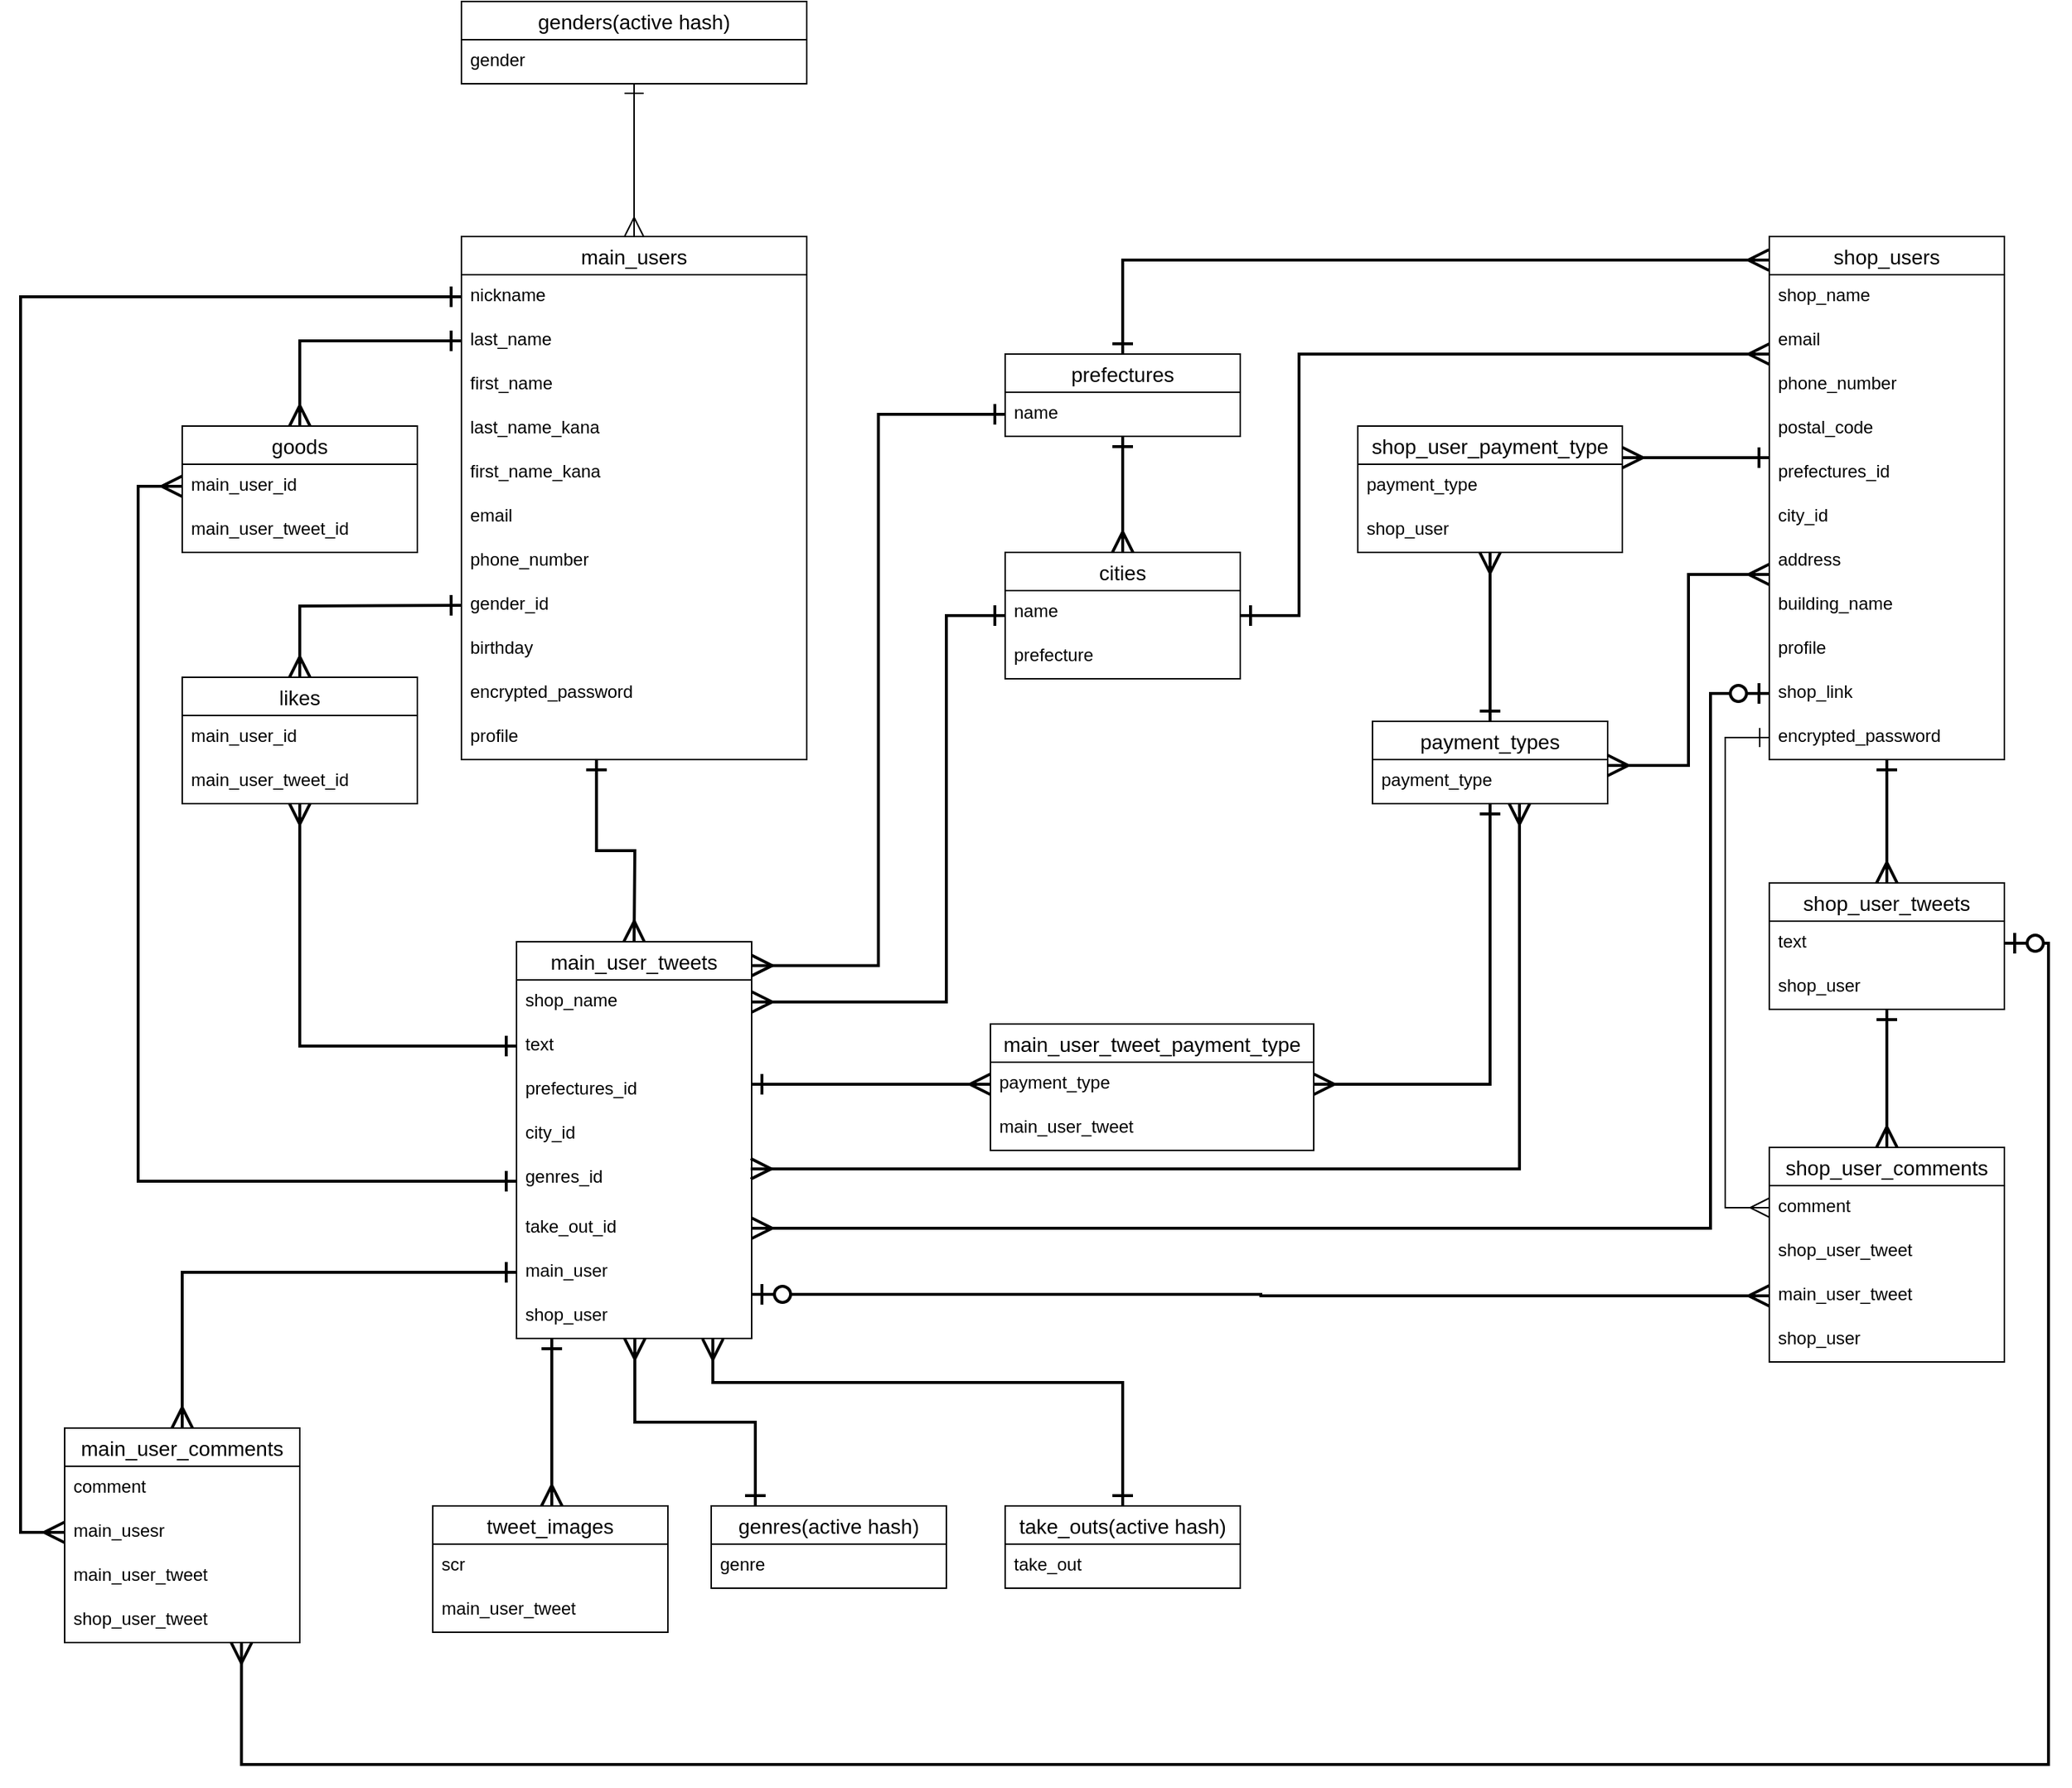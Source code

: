 <mxfile version="14.2.4" type="embed">
    <diagram id="2MAArwAt-Ouks3slOvw6" name="ページ1">
        <mxGraphModel dx="1315" dy="1642" grid="1" gridSize="10" guides="1" tooltips="1" connect="1" arrows="1" fold="1" page="1" pageScale="1" pageWidth="850" pageHeight="1100" math="0" shadow="0">
            <root>
                <mxCell id="0"/>
                <mxCell id="1" parent="0"/>
                <mxCell id="107" style="edgeStyle=orthogonalEdgeStyle;rounded=0;orthogonalLoop=1;jettySize=auto;html=1;entryX=0.5;entryY=0;entryDx=0;entryDy=0;startArrow=ERone;startFill=0;startSize=11;endArrow=ERmany;endFill=0;endSize=11;strokeWidth=2;" parent="1" source="2" target="26" edge="1">
                    <mxGeometry relative="1" as="geometry"/>
                </mxCell>
                <mxCell id="127" style="edgeStyle=orthogonalEdgeStyle;rounded=0;orthogonalLoop=1;jettySize=auto;html=1;entryX=-0.002;entryY=0.045;entryDx=0;entryDy=0;entryPerimeter=0;startArrow=ERone;startFill=0;startSize=11;endArrow=ERmany;endFill=0;endSize=11;strokeWidth=2;" parent="1" source="2" target="54" edge="1">
                    <mxGeometry relative="1" as="geometry">
                        <Array as="points">
                            <mxPoint y="-384"/>
                        </Array>
                    </mxGeometry>
                </mxCell>
                <mxCell id="2" value="prefectures" style="swimlane;fontStyle=0;childLayout=stackLayout;horizontal=1;startSize=26;horizontalStack=0;resizeParent=1;resizeParentMax=0;resizeLast=0;collapsible=1;marginBottom=0;align=center;fontSize=14;" parent="1" vertex="1">
                    <mxGeometry x="-80" y="-320" width="160" height="56" as="geometry">
                        <mxRectangle x="140" y="70" width="100" height="26" as="alternateBounds"/>
                    </mxGeometry>
                </mxCell>
                <mxCell id="3" value="name" style="text;strokeColor=none;fillColor=none;spacingLeft=4;spacingRight=4;overflow=hidden;rotatable=0;points=[[0,0.5],[1,0.5]];portConstraint=eastwest;fontSize=12;" parent="2" vertex="1">
                    <mxGeometry y="26" width="160" height="30" as="geometry"/>
                </mxCell>
                <mxCell id="96" style="edgeStyle=orthogonalEdgeStyle;rounded=0;orthogonalLoop=1;jettySize=auto;html=1;entryX=0.5;entryY=0;entryDx=0;entryDy=0;startArrow=ERone;startFill=0;startSize=11;endArrow=ERmany;endFill=0;endSize=11;strokeWidth=2;exitX=0.391;exitY=1;exitDx=0;exitDy=0;exitPerimeter=0;" parent="1" edge="1" source="58">
                    <mxGeometry relative="1" as="geometry">
                        <mxPoint x="-332.5" y="-14.0" as="sourcePoint"/>
                        <mxPoint x="-332.5" y="80" as="targetPoint"/>
                    </mxGeometry>
                </mxCell>
                <mxCell id="6" value="main_users" style="swimlane;fontStyle=0;childLayout=stackLayout;horizontal=1;startSize=26;horizontalStack=0;resizeParent=1;resizeParentMax=0;resizeLast=0;collapsible=1;marginBottom=0;align=center;fontSize=14;" parent="1" vertex="1">
                    <mxGeometry x="-450" y="-400" width="235" height="356" as="geometry">
                        <mxRectangle x="50" y="30" width="100" height="26" as="alternateBounds"/>
                    </mxGeometry>
                </mxCell>
                <mxCell id="7" value="nickname" style="text;strokeColor=none;fillColor=none;spacingLeft=4;spacingRight=4;overflow=hidden;rotatable=0;points=[[0,0.5],[1,0.5]];portConstraint=eastwest;fontSize=12;" parent="6" vertex="1">
                    <mxGeometry y="26" width="235" height="30" as="geometry"/>
                </mxCell>
                <mxCell id="8" value="last_name" style="text;strokeColor=none;fillColor=none;spacingLeft=4;spacingRight=4;overflow=hidden;rotatable=0;points=[[0,0.5],[1,0.5]];portConstraint=eastwest;fontSize=12;" parent="6" vertex="1">
                    <mxGeometry y="56" width="235" height="30" as="geometry"/>
                </mxCell>
                <mxCell id="9" value="first_name" style="text;strokeColor=none;fillColor=none;spacingLeft=4;spacingRight=4;overflow=hidden;rotatable=0;points=[[0,0.5],[1,0.5]];portConstraint=eastwest;fontSize=12;" parent="6" vertex="1">
                    <mxGeometry y="86" width="235" height="30" as="geometry"/>
                </mxCell>
                <mxCell id="59" value="last_name_kana" style="text;strokeColor=none;fillColor=none;spacingLeft=4;spacingRight=4;overflow=hidden;rotatable=0;points=[[0,0.5],[1,0.5]];portConstraint=eastwest;fontSize=12;" parent="6" vertex="1">
                    <mxGeometry y="116" width="235" height="30" as="geometry"/>
                </mxCell>
                <mxCell id="62" value="first_name_kana" style="text;strokeColor=none;fillColor=none;spacingLeft=4;spacingRight=4;overflow=hidden;rotatable=0;points=[[0,0.5],[1,0.5]];portConstraint=eastwest;fontSize=12;" parent="6" vertex="1">
                    <mxGeometry y="146" width="235" height="30" as="geometry"/>
                </mxCell>
                <mxCell id="65" value="email" style="text;strokeColor=none;fillColor=none;spacingLeft=4;spacingRight=4;overflow=hidden;rotatable=0;points=[[0,0.5],[1,0.5]];portConstraint=eastwest;fontSize=12;" parent="6" vertex="1">
                    <mxGeometry y="176" width="235" height="30" as="geometry"/>
                </mxCell>
                <mxCell id="93" value="phone_number" style="text;strokeColor=none;fillColor=none;spacingLeft=4;spacingRight=4;overflow=hidden;rotatable=0;points=[[0,0.5],[1,0.5]];portConstraint=eastwest;fontSize=12;" parent="6" vertex="1">
                    <mxGeometry y="206" width="235" height="30" as="geometry"/>
                </mxCell>
                <mxCell id="63" value="gender_id" style="text;strokeColor=none;fillColor=none;spacingLeft=4;spacingRight=4;overflow=hidden;rotatable=0;points=[[0,0.5],[1,0.5]];portConstraint=eastwest;fontSize=12;" parent="6" vertex="1">
                    <mxGeometry y="236" width="235" height="30" as="geometry"/>
                </mxCell>
                <mxCell id="61" value="birthday" style="text;strokeColor=none;fillColor=none;spacingLeft=4;spacingRight=4;overflow=hidden;rotatable=0;points=[[0,0.5],[1,0.5]];portConstraint=eastwest;fontSize=12;" parent="6" vertex="1">
                    <mxGeometry y="266" width="235" height="30" as="geometry"/>
                </mxCell>
                <mxCell id="60" value="encrypted_password" style="text;strokeColor=none;fillColor=none;spacingLeft=4;spacingRight=4;overflow=hidden;rotatable=0;points=[[0,0.5],[1,0.5]];portConstraint=eastwest;fontSize=12;" parent="6" vertex="1">
                    <mxGeometry y="296" width="235" height="30" as="geometry"/>
                </mxCell>
                <mxCell id="58" value="profile" style="text;strokeColor=none;fillColor=none;spacingLeft=4;spacingRight=4;overflow=hidden;rotatable=0;points=[[0,0.5],[1,0.5]];portConstraint=eastwest;fontSize=12;" parent="6" vertex="1">
                    <mxGeometry y="326" width="235" height="30" as="geometry"/>
                </mxCell>
                <mxCell id="10" value="main_user_tweet_payment_type" style="swimlane;fontStyle=0;childLayout=stackLayout;horizontal=1;startSize=26;horizontalStack=0;resizeParent=1;resizeParentMax=0;resizeLast=0;collapsible=1;marginBottom=0;align=center;fontSize=14;" parent="1" vertex="1">
                    <mxGeometry x="-90" y="136" width="220" height="86" as="geometry"/>
                </mxCell>
                <mxCell id="11" value="payment_type" style="text;strokeColor=none;fillColor=none;spacingLeft=4;spacingRight=4;overflow=hidden;rotatable=0;points=[[0,0.5],[1,0.5]];portConstraint=eastwest;fontSize=12;" parent="10" vertex="1">
                    <mxGeometry y="26" width="220" height="30" as="geometry"/>
                </mxCell>
                <mxCell id="12" value="main_user_tweet" style="text;strokeColor=none;fillColor=none;spacingLeft=4;spacingRight=4;overflow=hidden;rotatable=0;points=[[0,0.5],[1,0.5]];portConstraint=eastwest;fontSize=12;" parent="10" vertex="1">
                    <mxGeometry y="56" width="220" height="30" as="geometry"/>
                </mxCell>
                <mxCell id="115" style="edgeStyle=orthogonalEdgeStyle;rounded=0;orthogonalLoop=1;jettySize=auto;html=1;entryX=1;entryY=0.5;entryDx=0;entryDy=0;startArrow=ERone;startFill=0;startSize=11;endArrow=ERmany;endFill=0;endSize=11;strokeWidth=2;" parent="1" source="14" target="11" edge="1">
                    <mxGeometry relative="1" as="geometry"/>
                </mxCell>
                <mxCell id="119" style="edgeStyle=orthogonalEdgeStyle;rounded=0;orthogonalLoop=1;jettySize=auto;html=1;startArrow=ERone;startFill=0;startSize=11;endArrow=ERmany;endFill=0;endSize=11;strokeWidth=2;" parent="1" source="14" target="42" edge="1">
                    <mxGeometry relative="1" as="geometry"/>
                </mxCell>
                <mxCell id="128" style="edgeStyle=orthogonalEdgeStyle;rounded=0;orthogonalLoop=1;jettySize=auto;html=1;entryX=0.996;entryY=0.252;entryDx=0;entryDy=0;entryPerimeter=0;startArrow=ERmany;startFill=0;startSize=11;endArrow=ERmany;endFill=0;endSize=11;strokeWidth=2;" parent="1" source="14" target="75" edge="1">
                    <mxGeometry relative="1" as="geometry">
                        <Array as="points">
                            <mxPoint x="270" y="235"/>
                        </Array>
                    </mxGeometry>
                </mxCell>
                <mxCell id="14" value="payment_types" style="swimlane;fontStyle=0;childLayout=stackLayout;horizontal=1;startSize=26;horizontalStack=0;resizeParent=1;resizeParentMax=0;resizeLast=0;collapsible=1;marginBottom=0;align=center;fontSize=14;" parent="1" vertex="1">
                    <mxGeometry x="170" y="-70" width="160" height="56" as="geometry"/>
                </mxCell>
                <mxCell id="15" value="payment_type" style="text;strokeColor=none;fillColor=none;spacingLeft=4;spacingRight=4;overflow=hidden;rotatable=0;points=[[0,0.5],[1,0.5]];portConstraint=eastwest;fontSize=12;" parent="14" vertex="1">
                    <mxGeometry y="26" width="160" height="30" as="geometry"/>
                </mxCell>
                <mxCell id="103" style="edgeStyle=orthogonalEdgeStyle;rounded=0;orthogonalLoop=1;jettySize=auto;html=1;entryX=0.5;entryY=0;entryDx=0;entryDy=0;startArrow=ERone;startFill=0;startSize=11;endArrow=ERmany;endFill=0;endSize=11;strokeWidth=2;" parent="1" edge="1">
                    <mxGeometry relative="1" as="geometry">
                        <mxPoint x="-388.5" y="350" as="sourcePoint"/>
                        <mxPoint x="-388.5" y="464" as="targetPoint"/>
                    </mxGeometry>
                </mxCell>
                <mxCell id="114" style="edgeStyle=orthogonalEdgeStyle;rounded=0;orthogonalLoop=1;jettySize=auto;html=1;entryX=0;entryY=0.5;entryDx=0;entryDy=0;startArrow=ERone;startFill=0;startSize=11;endArrow=ERmany;endFill=0;endSize=11;strokeWidth=2;" parent="1" source="18" target="11" edge="1">
                    <mxGeometry relative="1" as="geometry">
                        <Array as="points">
                            <mxPoint x="-220" y="177"/>
                            <mxPoint x="-220" y="177"/>
                        </Array>
                    </mxGeometry>
                </mxCell>
                <mxCell id="124" style="edgeStyle=orthogonalEdgeStyle;rounded=0;orthogonalLoop=1;jettySize=auto;html=1;entryX=0;entryY=0.5;entryDx=0;entryDy=0;startArrow=ERzeroToOne;startFill=1;startSize=11;endArrow=ERmany;endFill=0;endSize=11;strokeWidth=2;" parent="1" source="18" target="83" edge="1">
                    <mxGeometry relative="1" as="geometry">
                        <Array as="points">
                            <mxPoint x="94" y="320"/>
                        </Array>
                    </mxGeometry>
                </mxCell>
                <mxCell id="18" value="main_user_tweets" style="swimlane;fontStyle=0;childLayout=stackLayout;horizontal=1;startSize=26;horizontalStack=0;resizeParent=1;resizeParentMax=0;resizeLast=0;collapsible=1;marginBottom=0;align=center;fontSize=14;" parent="1" vertex="1">
                    <mxGeometry x="-412.5" y="80" width="160" height="270" as="geometry">
                        <mxRectangle x="40" y="130" width="150" height="26" as="alternateBounds"/>
                    </mxGeometry>
                </mxCell>
                <mxCell id="19" value="shop_name" style="text;strokeColor=none;fillColor=none;spacingLeft=4;spacingRight=4;overflow=hidden;rotatable=0;points=[[0,0.5],[1,0.5]];portConstraint=eastwest;fontSize=12;" parent="18" vertex="1">
                    <mxGeometry y="26" width="160" height="30" as="geometry"/>
                </mxCell>
                <mxCell id="20" value="text" style="text;strokeColor=none;fillColor=none;spacingLeft=4;spacingRight=4;overflow=hidden;rotatable=0;points=[[0,0.5],[1,0.5]];portConstraint=eastwest;fontSize=12;" parent="18" vertex="1">
                    <mxGeometry y="56" width="160" height="30" as="geometry"/>
                </mxCell>
                <mxCell id="74" value="prefectures_id" style="text;strokeColor=none;fillColor=none;spacingLeft=4;spacingRight=4;overflow=hidden;rotatable=0;points=[[0,0.5],[1,0.5]];portConstraint=eastwest;fontSize=12;" parent="18" vertex="1">
                    <mxGeometry y="86" width="160" height="30" as="geometry"/>
                </mxCell>
                <mxCell id="76" value="city_id" style="text;strokeColor=none;fillColor=none;spacingLeft=4;spacingRight=4;overflow=hidden;rotatable=0;points=[[0,0.5],[1,0.5]];portConstraint=eastwest;fontSize=12;" parent="18" vertex="1">
                    <mxGeometry y="116" width="160" height="30" as="geometry"/>
                </mxCell>
                <mxCell id="75" value="genres_id" style="text;strokeColor=none;fillColor=none;spacingLeft=4;spacingRight=4;overflow=hidden;rotatable=0;points=[[0,0.5],[1,0.5]];portConstraint=eastwest;fontSize=12;" parent="18" vertex="1">
                    <mxGeometry y="146" width="160" height="34" as="geometry"/>
                </mxCell>
                <mxCell id="79" value="take_out_id" style="text;strokeColor=none;fillColor=none;spacingLeft=4;spacingRight=4;overflow=hidden;rotatable=0;points=[[0,0.5],[1,0.5]];portConstraint=eastwest;fontSize=12;" parent="18" vertex="1">
                    <mxGeometry y="180" width="160" height="30" as="geometry"/>
                </mxCell>
                <mxCell id="78" value="main_user" style="text;strokeColor=none;fillColor=none;spacingLeft=4;spacingRight=4;overflow=hidden;rotatable=0;points=[[0,0.5],[1,0.5]];portConstraint=eastwest;fontSize=12;" parent="18" vertex="1">
                    <mxGeometry y="210" width="160" height="30" as="geometry"/>
                </mxCell>
                <mxCell id="77" value="shop_user" style="text;strokeColor=none;fillColor=none;spacingLeft=4;spacingRight=4;overflow=hidden;rotatable=0;points=[[0,0.5],[1,0.5]];portConstraint=eastwest;fontSize=12;" parent="18" vertex="1">
                    <mxGeometry y="240" width="160" height="30" as="geometry"/>
                </mxCell>
                <mxCell id="122" style="edgeStyle=orthogonalEdgeStyle;rounded=0;orthogonalLoop=1;jettySize=auto;html=1;entryX=0.5;entryY=0;entryDx=0;entryDy=0;startArrow=ERone;startFill=0;startSize=11;endArrow=ERmany;endFill=0;endSize=11;strokeWidth=2;" parent="1" source="22" target="34" edge="1">
                    <mxGeometry relative="1" as="geometry"/>
                </mxCell>
                <mxCell id="22" value="shop_user_tweets" style="swimlane;fontStyle=0;childLayout=stackLayout;horizontal=1;startSize=26;horizontalStack=0;resizeParent=1;resizeParentMax=0;resizeLast=0;collapsible=1;marginBottom=0;align=center;fontSize=14;" parent="1" vertex="1">
                    <mxGeometry x="440" y="40" width="160" height="86" as="geometry">
                        <mxRectangle x="-20" y="155" width="150" height="26" as="alternateBounds"/>
                    </mxGeometry>
                </mxCell>
                <mxCell id="23" value="text" style="text;strokeColor=none;fillColor=none;spacingLeft=4;spacingRight=4;overflow=hidden;rotatable=0;points=[[0,0.5],[1,0.5]];portConstraint=eastwest;fontSize=12;" parent="22" vertex="1">
                    <mxGeometry y="26" width="160" height="30" as="geometry"/>
                </mxCell>
                <mxCell id="24" value="shop_user" style="text;strokeColor=none;fillColor=none;spacingLeft=4;spacingRight=4;overflow=hidden;rotatable=0;points=[[0,0.5],[1,0.5]];portConstraint=eastwest;fontSize=12;" parent="22" vertex="1">
                    <mxGeometry y="56" width="160" height="30" as="geometry"/>
                </mxCell>
                <mxCell id="112" style="edgeStyle=orthogonalEdgeStyle;rounded=0;orthogonalLoop=1;jettySize=auto;html=1;entryX=1;entryY=0.5;entryDx=0;entryDy=0;startArrow=ERone;startFill=0;startSize=11;endArrow=ERmany;endFill=0;endSize=11;strokeWidth=2;" parent="1" source="26" target="19" edge="1">
                    <mxGeometry relative="1" as="geometry">
                        <Array as="points">
                            <mxPoint x="-120" y="-142"/>
                            <mxPoint x="-120" y="121"/>
                        </Array>
                    </mxGeometry>
                </mxCell>
                <mxCell id="126" style="edgeStyle=orthogonalEdgeStyle;rounded=0;orthogonalLoop=1;jettySize=auto;html=1;startArrow=ERone;startFill=0;startSize=11;endArrow=ERmany;endFill=0;endSize=11;strokeWidth=2;" parent="1" source="26" target="54" edge="1">
                    <mxGeometry relative="1" as="geometry">
                        <Array as="points">
                            <mxPoint x="120" y="-142"/>
                            <mxPoint x="120" y="-320"/>
                        </Array>
                    </mxGeometry>
                </mxCell>
                <mxCell id="26" value="cities" style="swimlane;fontStyle=0;childLayout=stackLayout;horizontal=1;startSize=26;horizontalStack=0;resizeParent=1;resizeParentMax=0;resizeLast=0;collapsible=1;marginBottom=0;align=center;fontSize=14;" parent="1" vertex="1">
                    <mxGeometry x="-80" y="-185" width="160" height="86" as="geometry">
                        <mxRectangle x="460" y="10" width="60" height="26" as="alternateBounds"/>
                    </mxGeometry>
                </mxCell>
                <mxCell id="27" value="name" style="text;strokeColor=none;fillColor=none;spacingLeft=4;spacingRight=4;overflow=hidden;rotatable=0;points=[[0,0.5],[1,0.5]];portConstraint=eastwest;fontSize=12;" parent="26" vertex="1">
                    <mxGeometry y="26" width="160" height="30" as="geometry"/>
                </mxCell>
                <mxCell id="28" value="prefecture" style="text;strokeColor=none;fillColor=none;spacingLeft=4;spacingRight=4;overflow=hidden;rotatable=0;points=[[0,0.5],[1,0.5]];portConstraint=eastwest;fontSize=12;" parent="26" vertex="1">
                    <mxGeometry y="56" width="160" height="30" as="geometry"/>
                </mxCell>
                <mxCell id="30" value="likes" style="swimlane;fontStyle=0;childLayout=stackLayout;horizontal=1;startSize=26;horizontalStack=0;resizeParent=1;resizeParentMax=0;resizeLast=0;collapsible=1;marginBottom=0;align=center;fontSize=14;" parent="1" vertex="1">
                    <mxGeometry x="-640" y="-100" width="160" height="86" as="geometry"/>
                </mxCell>
                <mxCell id="31" value="main_user_id" style="text;strokeColor=none;fillColor=none;spacingLeft=4;spacingRight=4;overflow=hidden;rotatable=0;points=[[0,0.5],[1,0.5]];portConstraint=eastwest;fontSize=12;" parent="30" vertex="1">
                    <mxGeometry y="26" width="160" height="30" as="geometry"/>
                </mxCell>
                <mxCell id="32" value="main_user_tweet_id" style="text;strokeColor=none;fillColor=none;spacingLeft=4;spacingRight=4;overflow=hidden;rotatable=0;points=[[0,0.5],[1,0.5]];portConstraint=eastwest;fontSize=12;" parent="30" vertex="1">
                    <mxGeometry y="56" width="160" height="30" as="geometry"/>
                </mxCell>
                <mxCell id="34" value="shop_user_comments" style="swimlane;fontStyle=0;childLayout=stackLayout;horizontal=1;startSize=26;horizontalStack=0;resizeParent=1;resizeParentMax=0;resizeLast=0;collapsible=1;marginBottom=0;align=center;fontSize=14;" parent="1" vertex="1">
                    <mxGeometry x="440" y="220" width="160" height="146" as="geometry"/>
                </mxCell>
                <mxCell id="36" value="comment" style="text;strokeColor=none;fillColor=none;spacingLeft=4;spacingRight=4;overflow=hidden;rotatable=0;points=[[0,0.5],[1,0.5]];portConstraint=eastwest;fontSize=12;" parent="34" vertex="1">
                    <mxGeometry y="26" width="160" height="30" as="geometry"/>
                </mxCell>
                <mxCell id="84" value="shop_user_tweet" style="text;strokeColor=none;fillColor=none;spacingLeft=4;spacingRight=4;overflow=hidden;rotatable=0;points=[[0,0.5],[1,0.5]];portConstraint=eastwest;fontSize=12;" parent="34" vertex="1">
                    <mxGeometry y="56" width="160" height="30" as="geometry"/>
                </mxCell>
                <mxCell id="83" value="main_user_tweet" style="text;strokeColor=none;fillColor=none;spacingLeft=4;spacingRight=4;overflow=hidden;rotatable=0;points=[[0,0.5],[1,0.5]];portConstraint=eastwest;fontSize=12;" parent="34" vertex="1">
                    <mxGeometry y="86" width="160" height="30" as="geometry"/>
                </mxCell>
                <mxCell id="35" value="shop_user" style="text;strokeColor=none;fillColor=none;spacingLeft=4;spacingRight=4;overflow=hidden;rotatable=0;points=[[0,0.5],[1,0.5]];portConstraint=eastwest;fontSize=12;" parent="34" vertex="1">
                    <mxGeometry y="116" width="160" height="30" as="geometry"/>
                </mxCell>
                <mxCell id="38" value="tweet_images" style="swimlane;fontStyle=0;childLayout=stackLayout;horizontal=1;startSize=26;horizontalStack=0;resizeParent=1;resizeParentMax=0;resizeLast=0;collapsible=1;marginBottom=0;align=center;fontSize=14;" parent="1" vertex="1">
                    <mxGeometry x="-469.5" y="464" width="160" height="86" as="geometry"/>
                </mxCell>
                <mxCell id="39" value="scr" style="text;strokeColor=none;fillColor=none;spacingLeft=4;spacingRight=4;overflow=hidden;rotatable=0;points=[[0,0.5],[1,0.5]];portConstraint=eastwest;fontSize=12;" parent="38" vertex="1">
                    <mxGeometry y="26" width="160" height="30" as="geometry"/>
                </mxCell>
                <mxCell id="40" value="main_user_tweet" style="text;strokeColor=none;fillColor=none;spacingLeft=4;spacingRight=4;overflow=hidden;rotatable=0;points=[[0,0.5],[1,0.5]];portConstraint=eastwest;fontSize=12;" parent="38" vertex="1">
                    <mxGeometry y="56" width="160" height="30" as="geometry"/>
                </mxCell>
                <mxCell id="42" value="shop_user_payment_type" style="swimlane;fontStyle=0;childLayout=stackLayout;horizontal=1;startSize=26;horizontalStack=0;resizeParent=1;resizeParentMax=0;resizeLast=0;collapsible=1;marginBottom=0;align=center;fontSize=14;" parent="1" vertex="1">
                    <mxGeometry x="160" y="-271" width="180" height="86" as="geometry"/>
                </mxCell>
                <mxCell id="43" value="payment_type" style="text;strokeColor=none;fillColor=none;spacingLeft=4;spacingRight=4;overflow=hidden;rotatable=0;points=[[0,0.5],[1,0.5]];portConstraint=eastwest;fontSize=12;" parent="42" vertex="1">
                    <mxGeometry y="26" width="180" height="30" as="geometry"/>
                </mxCell>
                <mxCell id="44" value="shop_user" style="text;strokeColor=none;fillColor=none;spacingLeft=4;spacingRight=4;overflow=hidden;rotatable=0;points=[[0,0.5],[1,0.5]];portConstraint=eastwest;fontSize=12;" parent="42" vertex="1">
                    <mxGeometry y="56" width="180" height="30" as="geometry"/>
                </mxCell>
                <mxCell id="50" value="main_user_comments" style="swimlane;fontStyle=0;childLayout=stackLayout;horizontal=1;startSize=26;horizontalStack=0;resizeParent=1;resizeParentMax=0;resizeLast=0;collapsible=1;marginBottom=0;align=center;fontSize=14;" parent="1" vertex="1">
                    <mxGeometry x="-720" y="411" width="160" height="146" as="geometry"/>
                </mxCell>
                <mxCell id="51" value="comment" style="text;strokeColor=none;fillColor=none;spacingLeft=4;spacingRight=4;overflow=hidden;rotatable=0;points=[[0,0.5],[1,0.5]];portConstraint=eastwest;fontSize=12;" parent="50" vertex="1">
                    <mxGeometry y="26" width="160" height="30" as="geometry"/>
                </mxCell>
                <mxCell id="52" value="main_usesr" style="text;strokeColor=none;fillColor=none;spacingLeft=4;spacingRight=4;overflow=hidden;rotatable=0;points=[[0,0.5],[1,0.5]];portConstraint=eastwest;fontSize=12;" parent="50" vertex="1">
                    <mxGeometry y="56" width="160" height="30" as="geometry"/>
                </mxCell>
                <mxCell id="80" value="main_user_tweet" style="text;strokeColor=none;fillColor=none;spacingLeft=4;spacingRight=4;overflow=hidden;rotatable=0;points=[[0,0.5],[1,0.5]];portConstraint=eastwest;fontSize=12;" parent="50" vertex="1">
                    <mxGeometry y="86" width="160" height="30" as="geometry"/>
                </mxCell>
                <mxCell id="53" value="shop_user_tweet" style="text;strokeColor=none;fillColor=none;spacingLeft=4;spacingRight=4;overflow=hidden;rotatable=0;points=[[0,0.5],[1,0.5]];portConstraint=eastwest;fontSize=12;" parent="50" vertex="1">
                    <mxGeometry y="116" width="160" height="30" as="geometry"/>
                </mxCell>
                <mxCell id="117" style="edgeStyle=orthogonalEdgeStyle;rounded=0;orthogonalLoop=1;jettySize=auto;html=1;entryX=1;entryY=0.133;entryDx=0;entryDy=0;entryPerimeter=0;startArrow=ERmany;startFill=0;startSize=11;endArrow=ERmany;endFill=0;endSize=11;strokeWidth=2;" parent="1" source="54" target="15" edge="1">
                    <mxGeometry relative="1" as="geometry">
                        <Array as="points">
                            <mxPoint x="385" y="-170"/>
                            <mxPoint x="385" y="-40"/>
                        </Array>
                    </mxGeometry>
                </mxCell>
                <mxCell id="121" style="edgeStyle=orthogonalEdgeStyle;rounded=0;orthogonalLoop=1;jettySize=auto;html=1;entryX=0.5;entryY=0;entryDx=0;entryDy=0;startArrow=ERone;startFill=0;startSize=11;endArrow=ERmany;endFill=0;endSize=11;strokeWidth=2;" parent="1" source="54" target="22" edge="1">
                    <mxGeometry relative="1" as="geometry"/>
                </mxCell>
                <mxCell id="54" value="shop_users" style="swimlane;fontStyle=0;childLayout=stackLayout;horizontal=1;startSize=26;horizontalStack=0;resizeParent=1;resizeParentMax=0;resizeLast=0;collapsible=1;marginBottom=0;align=center;fontSize=14;" parent="1" vertex="1">
                    <mxGeometry x="440" y="-400" width="160" height="356" as="geometry">
                        <mxRectangle x="50" y="75" width="100" height="26" as="alternateBounds"/>
                    </mxGeometry>
                </mxCell>
                <mxCell id="55" value="shop_name" style="text;strokeColor=none;fillColor=none;spacingLeft=4;spacingRight=4;overflow=hidden;rotatable=0;points=[[0,0.5],[1,0.5]];portConstraint=eastwest;fontSize=12;" parent="54" vertex="1">
                    <mxGeometry y="26" width="160" height="30" as="geometry"/>
                </mxCell>
                <mxCell id="56" value="email" style="text;strokeColor=none;fillColor=none;spacingLeft=4;spacingRight=4;overflow=hidden;rotatable=0;points=[[0,0.5],[1,0.5]];portConstraint=eastwest;fontSize=12;" parent="54" vertex="1">
                    <mxGeometry y="56" width="160" height="30" as="geometry"/>
                </mxCell>
                <mxCell id="66" value="phone_number" style="text;strokeColor=none;fillColor=none;spacingLeft=4;spacingRight=4;overflow=hidden;rotatable=0;points=[[0,0.5],[1,0.5]];portConstraint=eastwest;fontSize=12;" parent="54" vertex="1">
                    <mxGeometry y="86" width="160" height="30" as="geometry"/>
                </mxCell>
                <mxCell id="69" value="postal_code" style="text;strokeColor=none;fillColor=none;spacingLeft=4;spacingRight=4;overflow=hidden;rotatable=0;points=[[0,0.5],[1,0.5]];portConstraint=eastwest;fontSize=12;" parent="54" vertex="1">
                    <mxGeometry y="116" width="160" height="30" as="geometry"/>
                </mxCell>
                <mxCell id="72" value="prefectures_id" style="text;strokeColor=none;fillColor=none;spacingLeft=4;spacingRight=4;overflow=hidden;rotatable=0;points=[[0,0.5],[1,0.5]];portConstraint=eastwest;fontSize=12;" parent="54" vertex="1">
                    <mxGeometry y="146" width="160" height="30" as="geometry"/>
                </mxCell>
                <mxCell id="71" value="city_id" style="text;strokeColor=none;fillColor=none;spacingLeft=4;spacingRight=4;overflow=hidden;rotatable=0;points=[[0,0.5],[1,0.5]];portConstraint=eastwest;fontSize=12;" parent="54" vertex="1">
                    <mxGeometry y="176" width="160" height="30" as="geometry"/>
                </mxCell>
                <mxCell id="70" value="address" style="text;strokeColor=none;fillColor=none;spacingLeft=4;spacingRight=4;overflow=hidden;rotatable=0;points=[[0,0.5],[1,0.5]];portConstraint=eastwest;fontSize=12;" parent="54" vertex="1">
                    <mxGeometry y="206" width="160" height="30" as="geometry"/>
                </mxCell>
                <mxCell id="68" value="building_name" style="text;strokeColor=none;fillColor=none;spacingLeft=4;spacingRight=4;overflow=hidden;rotatable=0;points=[[0,0.5],[1,0.5]];portConstraint=eastwest;fontSize=12;" parent="54" vertex="1">
                    <mxGeometry y="236" width="160" height="30" as="geometry"/>
                </mxCell>
                <mxCell id="67" value="profile" style="text;strokeColor=none;fillColor=none;spacingLeft=4;spacingRight=4;overflow=hidden;rotatable=0;points=[[0,0.5],[1,0.5]];portConstraint=eastwest;fontSize=12;" parent="54" vertex="1">
                    <mxGeometry y="266" width="160" height="30" as="geometry"/>
                </mxCell>
                <mxCell id="73" value="shop_link" style="text;strokeColor=none;fillColor=none;spacingLeft=4;spacingRight=4;overflow=hidden;rotatable=0;points=[[0,0.5],[1,0.5]];portConstraint=eastwest;fontSize=12;" parent="54" vertex="1">
                    <mxGeometry y="296" width="160" height="30" as="geometry"/>
                </mxCell>
                <mxCell id="57" value="encrypted_password" style="text;strokeColor=none;fillColor=none;spacingLeft=4;spacingRight=4;overflow=hidden;rotatable=0;points=[[0,0.5],[1,0.5]];portConstraint=eastwest;fontSize=12;" parent="54" vertex="1">
                    <mxGeometry y="326" width="160" height="30" as="geometry"/>
                </mxCell>
                <mxCell id="46" value="goods" style="swimlane;fontStyle=0;childLayout=stackLayout;horizontal=1;startSize=26;horizontalStack=0;resizeParent=1;resizeParentMax=0;resizeLast=0;collapsible=1;marginBottom=0;align=center;fontSize=14;" parent="1" vertex="1">
                    <mxGeometry x="-640" y="-271" width="160" height="86" as="geometry"/>
                </mxCell>
                <mxCell id="47" value="main_user_id" style="text;strokeColor=none;fillColor=none;spacingLeft=4;spacingRight=4;overflow=hidden;rotatable=0;points=[[0,0.5],[1,0.5]];portConstraint=eastwest;fontSize=12;" parent="46" vertex="1">
                    <mxGeometry y="26" width="160" height="30" as="geometry"/>
                </mxCell>
                <mxCell id="48" value="main_user_tweet_id" style="text;strokeColor=none;fillColor=none;spacingLeft=4;spacingRight=4;overflow=hidden;rotatable=0;points=[[0,0.5],[1,0.5]];portConstraint=eastwest;fontSize=12;" parent="46" vertex="1">
                    <mxGeometry y="56" width="160" height="30" as="geometry"/>
                </mxCell>
                <mxCell id="104" style="edgeStyle=orthogonalEdgeStyle;rounded=0;orthogonalLoop=1;jettySize=auto;html=1;startArrow=ERone;startFill=0;startSize=11;endArrow=ERmany;endFill=0;endSize=11;strokeWidth=2;" parent="1" edge="1">
                    <mxGeometry relative="1" as="geometry">
                        <mxPoint x="-250" y="464" as="sourcePoint"/>
                        <mxPoint x="-332" y="350" as="targetPoint"/>
                        <Array as="points">
                            <mxPoint x="-250" y="407"/>
                            <mxPoint x="-332" y="407"/>
                        </Array>
                    </mxGeometry>
                </mxCell>
                <mxCell id="88" value="genres(active hash)" style="swimlane;fontStyle=0;childLayout=stackLayout;horizontal=1;startSize=26;horizontalStack=0;resizeParent=1;resizeParentMax=0;resizeLast=0;collapsible=1;marginBottom=0;align=center;fontSize=14;" parent="1" vertex="1">
                    <mxGeometry x="-280" y="464" width="160" height="56" as="geometry"/>
                </mxCell>
                <mxCell id="89" value="genre" style="text;strokeColor=none;fillColor=none;spacingLeft=4;spacingRight=4;overflow=hidden;rotatable=0;points=[[0,0.5],[1,0.5]];portConstraint=eastwest;fontSize=12;" parent="88" vertex="1">
                    <mxGeometry y="26" width="160" height="30" as="geometry"/>
                </mxCell>
                <mxCell id="133" style="edgeStyle=orthogonalEdgeStyle;rounded=0;orthogonalLoop=1;jettySize=auto;html=1;entryX=0.835;entryY=1.01;entryDx=0;entryDy=0;entryPerimeter=0;startArrow=ERone;startFill=0;startSize=11;endArrow=ERmany;endFill=0;endSize=11;strokeWidth=2;" parent="1" source="90" target="77" edge="1">
                    <mxGeometry relative="1" as="geometry">
                        <Array as="points">
                            <mxPoint y="380"/>
                            <mxPoint x="-279" y="380"/>
                        </Array>
                    </mxGeometry>
                </mxCell>
                <mxCell id="90" value="take_outs(active hash)" style="swimlane;fontStyle=0;childLayout=stackLayout;horizontal=1;startSize=26;horizontalStack=0;resizeParent=1;resizeParentMax=0;resizeLast=0;collapsible=1;marginBottom=0;align=center;fontSize=14;" parent="1" vertex="1">
                    <mxGeometry x="-80" y="464" width="160" height="56" as="geometry"/>
                </mxCell>
                <mxCell id="91" value="take_out" style="text;strokeColor=none;fillColor=none;spacingLeft=4;spacingRight=4;overflow=hidden;rotatable=0;points=[[0,0.5],[1,0.5]];portConstraint=eastwest;fontSize=12;" parent="90" vertex="1">
                    <mxGeometry y="26" width="160" height="30" as="geometry"/>
                </mxCell>
                <mxCell id="97" style="edgeStyle=orthogonalEdgeStyle;rounded=0;orthogonalLoop=1;jettySize=auto;html=1;exitX=0;exitY=0.5;exitDx=0;exitDy=0;entryX=0.5;entryY=0;entryDx=0;entryDy=0;startArrow=ERone;startFill=0;startSize=11;endArrow=ERmany;endFill=0;endSize=11;strokeWidth=2;" parent="1" source="8" target="46" edge="1">
                    <mxGeometry relative="1" as="geometry"/>
                </mxCell>
                <mxCell id="98" style="edgeStyle=orthogonalEdgeStyle;rounded=0;orthogonalLoop=1;jettySize=auto;html=1;exitX=0;exitY=0.5;exitDx=0;exitDy=0;startArrow=ERone;startFill=0;startSize=11;endArrow=ERmany;endFill=0;endSize=11;strokeWidth=2;" parent="1" target="30" edge="1">
                    <mxGeometry relative="1" as="geometry">
                        <mxPoint x="-450" y="-149" as="sourcePoint"/>
                    </mxGeometry>
                </mxCell>
                <mxCell id="99" style="edgeStyle=orthogonalEdgeStyle;rounded=0;orthogonalLoop=1;jettySize=auto;html=1;exitX=0;exitY=0.5;exitDx=0;exitDy=0;startArrow=ERone;startFill=0;startSize=11;endArrow=ERmany;endFill=0;endSize=11;strokeWidth=2;" parent="1" source="20" target="30" edge="1">
                    <mxGeometry relative="1" as="geometry"/>
                </mxCell>
                <mxCell id="100" style="edgeStyle=orthogonalEdgeStyle;rounded=0;orthogonalLoop=1;jettySize=auto;html=1;entryX=0;entryY=0.5;entryDx=0;entryDy=0;startArrow=ERone;startFill=0;startSize=11;endArrow=ERmany;endFill=0;endSize=11;strokeWidth=2;" parent="1" source="75" target="47" edge="1">
                    <mxGeometry relative="1" as="geometry"/>
                </mxCell>
                <mxCell id="101" style="edgeStyle=orthogonalEdgeStyle;rounded=0;orthogonalLoop=1;jettySize=auto;html=1;exitX=0;exitY=0.5;exitDx=0;exitDy=0;entryX=0;entryY=0.5;entryDx=0;entryDy=0;startArrow=ERone;startFill=0;startSize=11;endArrow=ERmany;endFill=0;endSize=11;strokeWidth=2;" parent="1" source="7" target="52" edge="1">
                    <mxGeometry relative="1" as="geometry"/>
                </mxCell>
                <mxCell id="102" style="edgeStyle=orthogonalEdgeStyle;rounded=0;orthogonalLoop=1;jettySize=auto;html=1;exitX=0;exitY=0.5;exitDx=0;exitDy=0;entryX=0.5;entryY=0;entryDx=0;entryDy=0;startArrow=ERone;startFill=0;startSize=11;endArrow=ERmany;endFill=0;endSize=11;strokeWidth=2;" parent="1" source="78" target="50" edge="1">
                    <mxGeometry relative="1" as="geometry"/>
                </mxCell>
                <mxCell id="111" style="edgeStyle=orthogonalEdgeStyle;rounded=0;orthogonalLoop=1;jettySize=auto;html=1;entryX=1;entryY=0.06;entryDx=0;entryDy=0;entryPerimeter=0;startArrow=ERone;startFill=0;startSize=11;endArrow=ERmany;endFill=0;endSize=11;strokeWidth=2;" parent="1" source="3" target="18" edge="1">
                    <mxGeometry relative="1" as="geometry"/>
                </mxCell>
                <mxCell id="120" style="edgeStyle=orthogonalEdgeStyle;rounded=0;orthogonalLoop=1;jettySize=auto;html=1;entryX=1;entryY=0.25;entryDx=0;entryDy=0;startArrow=ERone;startFill=0;startSize=11;endArrow=ERmany;endFill=0;endSize=11;strokeWidth=2;" parent="1" source="72" target="42" edge="1">
                    <mxGeometry relative="1" as="geometry">
                        <Array as="points">
                            <mxPoint x="390" y="-249"/>
                        </Array>
                    </mxGeometry>
                </mxCell>
                <mxCell id="123" style="edgeStyle=orthogonalEdgeStyle;rounded=0;orthogonalLoop=1;jettySize=auto;html=1;exitX=1;exitY=0.5;exitDx=0;exitDy=0;startArrow=ERzeroToOne;startFill=1;startSize=11;endArrow=ERmany;endFill=0;endSize=11;strokeWidth=2;entryX=0.752;entryY=1.002;entryDx=0;entryDy=0;entryPerimeter=0;" parent="1" source="23" target="53" edge="1">
                    <mxGeometry relative="1" as="geometry">
                        <mxPoint x="-600" y="560" as="targetPoint"/>
                        <Array as="points">
                            <mxPoint x="630" y="81"/>
                            <mxPoint x="630" y="640"/>
                            <mxPoint x="-600" y="640"/>
                        </Array>
                    </mxGeometry>
                </mxCell>
                <mxCell id="130" style="edgeStyle=orthogonalEdgeStyle;rounded=0;orthogonalLoop=1;jettySize=auto;html=1;exitX=0;exitY=0.5;exitDx=0;exitDy=0;entryX=1;entryY=0.5;entryDx=0;entryDy=0;startArrow=ERzeroToOne;startFill=1;startSize=11;endArrow=ERmany;endFill=0;endSize=11;strokeWidth=2;" parent="1" source="73" target="79" edge="1">
                    <mxGeometry relative="1" as="geometry">
                        <Array as="points">
                            <mxPoint x="400" y="-89"/>
                            <mxPoint x="400" y="275"/>
                        </Array>
                    </mxGeometry>
                </mxCell>
                <mxCell id="136" style="edgeStyle=orthogonalEdgeStyle;rounded=0;orthogonalLoop=1;jettySize=auto;html=1;entryX=0.5;entryY=0;entryDx=0;entryDy=0;endArrow=ERmany;endFill=0;endSize=11;startArrow=ERone;startFill=0;startSize=11;" edge="1" parent="1" source="134" target="6">
                    <mxGeometry relative="1" as="geometry"/>
                </mxCell>
                <mxCell id="134" value="genders(active hash)" style="swimlane;fontStyle=0;childLayout=stackLayout;horizontal=1;startSize=26;horizontalStack=0;resizeParent=1;resizeParentMax=0;resizeLast=0;collapsible=1;marginBottom=0;align=center;fontSize=14;" vertex="1" parent="1">
                    <mxGeometry x="-450" y="-560" width="235" height="56" as="geometry"/>
                </mxCell>
                <mxCell id="135" value="gender" style="text;strokeColor=none;fillColor=none;spacingLeft=4;spacingRight=4;overflow=hidden;rotatable=0;points=[[0,0.5],[1,0.5]];portConstraint=eastwest;fontSize=12;" vertex="1" parent="134">
                    <mxGeometry y="26" width="235" height="30" as="geometry"/>
                </mxCell>
                <mxCell id="137" style="edgeStyle=orthogonalEdgeStyle;rounded=0;orthogonalLoop=1;jettySize=auto;html=1;exitX=0;exitY=0.5;exitDx=0;exitDy=0;entryX=0;entryY=0.5;entryDx=0;entryDy=0;startArrow=ERone;startFill=0;startSize=11;endArrow=ERmany;endFill=0;endSize=11;" edge="1" parent="1" source="57" target="36">
                    <mxGeometry relative="1" as="geometry"/>
                </mxCell>
            </root>
        </mxGraphModel>
    </diagram>
</mxfile>